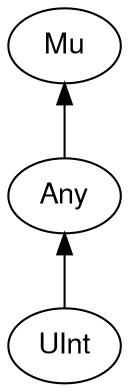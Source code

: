 digraph "raku-type-graph" {
    rankdir=BT;
    splines=polyline;
    overlap=false;

    graph [truecolor=true bgcolor="#FFFFFF"];
    // Types
    "UInt" [color="#000000", fontcolor="#000000", href="/type/UInt", fontname="FreeSans"];
    "Mu" [color="#000000", fontcolor="#000000", href="/type/Mu", fontname="FreeSans"];
    "Any" [color="#000000", fontcolor="#000000", href="/type/Any", fontname="FreeSans"];

    // Superclasses
    "UInt" -> "Any" [color="#000000"];
    "Any" -> "Mu" [color="#000000"];

    // Roles
}
